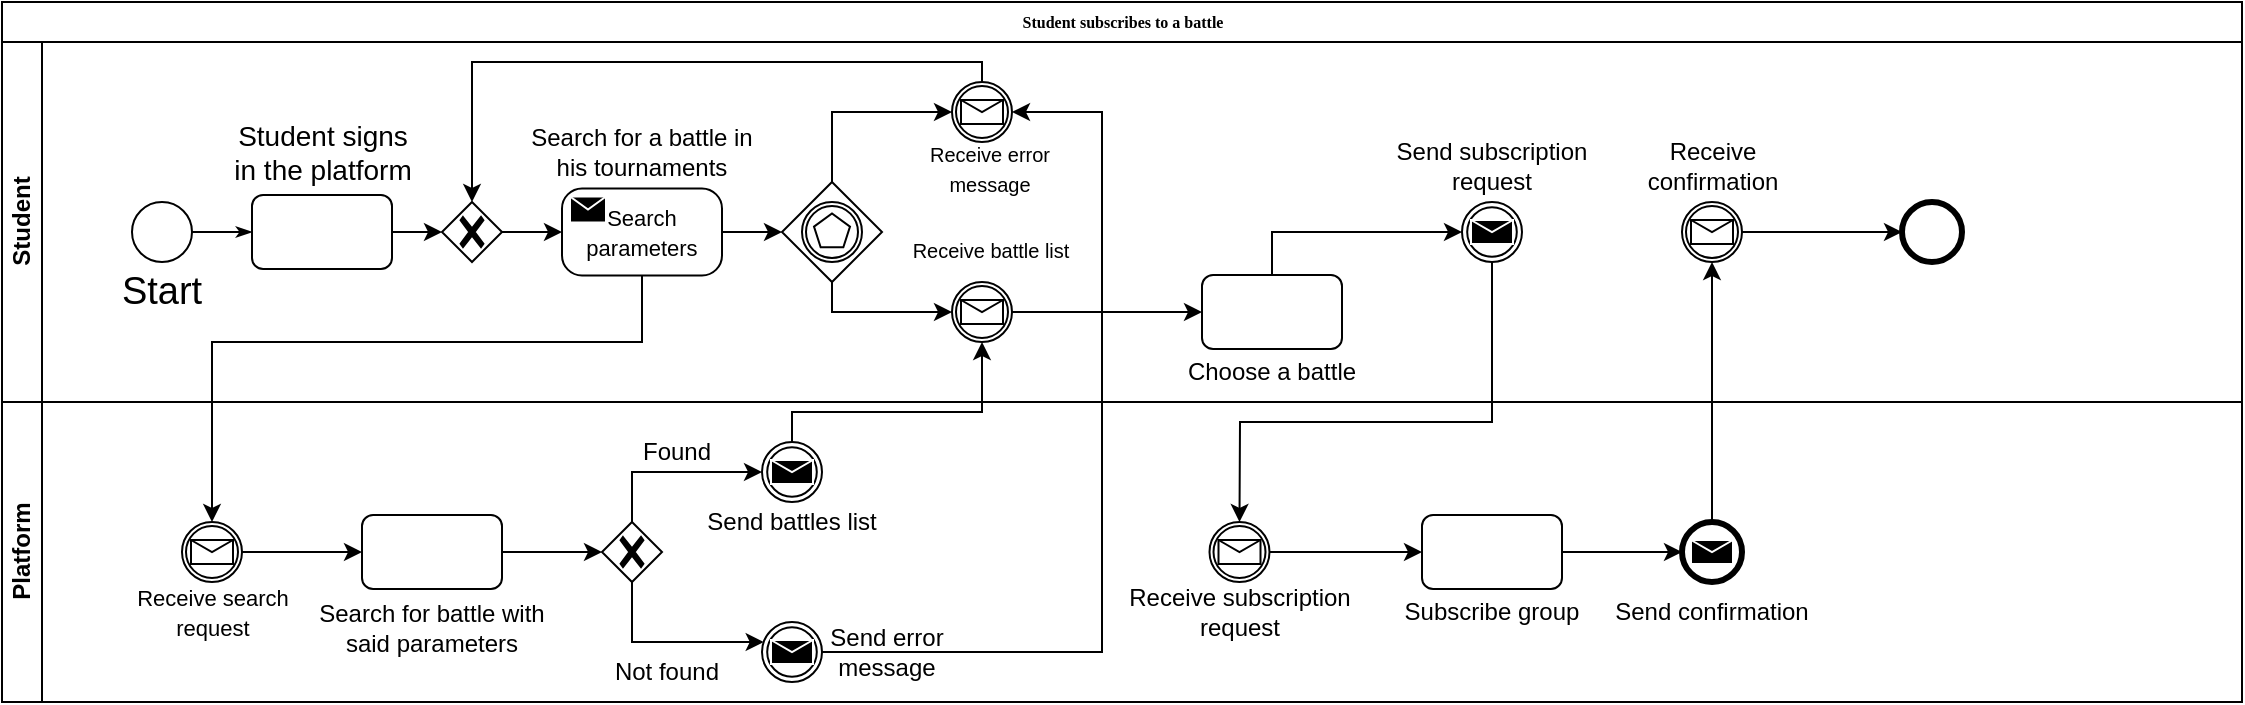 <mxfile version="21.3.7" type="device">
  <diagram name="Page-1" id="c7488fd3-1785-93aa-aadb-54a6760d102a">
    <mxGraphModel dx="850" dy="790" grid="1" gridSize="10" guides="1" tooltips="1" connect="1" arrows="1" fold="1" page="1" pageScale="1" pageWidth="1100" pageHeight="850" background="none" math="0" shadow="0">
      <root>
        <mxCell id="0" />
        <mxCell id="1" parent="0" />
        <mxCell id="2b4e8129b02d487f-1" value="Student subscribes to a battle" style="swimlane;html=1;childLayout=stackLayout;horizontal=1;startSize=20;horizontalStack=0;rounded=0;shadow=0;labelBackgroundColor=none;strokeWidth=1;fontFamily=Verdana;fontSize=8;align=center;" parent="1" vertex="1">
          <mxGeometry x="180" y="70" width="1120" height="350" as="geometry" />
        </mxCell>
        <mxCell id="2b4e8129b02d487f-2" value="Student" style="swimlane;html=1;startSize=20;horizontal=0;" parent="2b4e8129b02d487f-1" vertex="1">
          <mxGeometry y="20" width="1120" height="180" as="geometry" />
        </mxCell>
        <mxCell id="2b4e8129b02d487f-18" style="edgeStyle=orthogonalEdgeStyle;rounded=0;html=1;labelBackgroundColor=none;startArrow=none;startFill=0;startSize=5;endArrow=classicThin;endFill=1;endSize=5;jettySize=auto;orthogonalLoop=1;strokeWidth=1;fontFamily=Verdana;fontSize=8" parent="2b4e8129b02d487f-2" source="2b4e8129b02d487f-5" target="2b4e8129b02d487f-6" edge="1">
          <mxGeometry relative="1" as="geometry" />
        </mxCell>
        <mxCell id="2b4e8129b02d487f-5" value="" style="ellipse;whiteSpace=wrap;html=1;rounded=0;shadow=0;labelBackgroundColor=none;strokeWidth=1;fontFamily=Verdana;fontSize=8;align=center;" parent="2b4e8129b02d487f-2" vertex="1">
          <mxGeometry x="65" y="80" width="30" height="30" as="geometry" />
        </mxCell>
        <mxCell id="CDbokZhid0h3c1UekMTh-123" style="edgeStyle=orthogonalEdgeStyle;rounded=0;orthogonalLoop=1;jettySize=auto;html=1;" edge="1" parent="2b4e8129b02d487f-2" source="2b4e8129b02d487f-6" target="CDbokZhid0h3c1UekMTh-122">
          <mxGeometry relative="1" as="geometry" />
        </mxCell>
        <mxCell id="2b4e8129b02d487f-6" value="&lt;font size=&quot;1&quot;&gt;&lt;br&gt;&lt;/font&gt;" style="rounded=1;whiteSpace=wrap;html=1;shadow=0;labelBackgroundColor=none;strokeWidth=1;fontFamily=Verdana;fontSize=8;align=center;" parent="2b4e8129b02d487f-2" vertex="1">
          <mxGeometry x="125" y="76.5" width="70" height="37" as="geometry" />
        </mxCell>
        <mxCell id="CDbokZhid0h3c1UekMTh-32" value="&lt;font style=&quot;font-size: 19px;&quot;&gt;Start&lt;/font&gt;" style="text;html=1;strokeColor=none;fillColor=none;align=center;verticalAlign=middle;whiteSpace=wrap;rounded=0;" vertex="1" parent="2b4e8129b02d487f-2">
          <mxGeometry x="50" y="110" width="60" height="30" as="geometry" />
        </mxCell>
        <mxCell id="CDbokZhid0h3c1UekMTh-33" value="&lt;font style=&quot;font-size: 14px;&quot;&gt;Student signs in the platform&lt;/font&gt;" style="text;html=1;strokeColor=none;fillColor=none;align=center;verticalAlign=middle;whiteSpace=wrap;rounded=0;" vertex="1" parent="2b4e8129b02d487f-2">
          <mxGeometry x="112.5" y="40" width="95" height="30" as="geometry" />
        </mxCell>
        <mxCell id="CDbokZhid0h3c1UekMTh-99" style="edgeStyle=orthogonalEdgeStyle;rounded=0;orthogonalLoop=1;jettySize=auto;html=1;entryX=0;entryY=0.5;entryDx=0;entryDy=0;entryPerimeter=0;" edge="1" parent="2b4e8129b02d487f-2" source="CDbokZhid0h3c1UekMTh-37" target="CDbokZhid0h3c1UekMTh-98">
          <mxGeometry relative="1" as="geometry" />
        </mxCell>
        <mxCell id="CDbokZhid0h3c1UekMTh-37" value="&lt;font style=&quot;font-size: 11px;&quot;&gt;Search parameters&lt;br&gt;&lt;/font&gt;" style="points=[[0.25,0,0],[0.5,0,0],[0.75,0,0],[1,0.25,0],[1,0.5,0],[1,0.75,0],[0.75,1,0],[0.5,1,0],[0.25,1,0],[0,0.75,0],[0,0.5,0],[0,0.25,0]];shape=mxgraph.bpmn.task;whiteSpace=wrap;rectStyle=rounded;size=10;html=1;container=1;expand=0;collapsible=0;taskMarker=send;" vertex="1" parent="2b4e8129b02d487f-2">
          <mxGeometry x="280" y="73.25" width="80" height="43.5" as="geometry" />
        </mxCell>
        <mxCell id="CDbokZhid0h3c1UekMTh-46" value="Search for a battle in his tournaments" style="text;html=1;strokeColor=none;fillColor=none;align=center;verticalAlign=middle;whiteSpace=wrap;rounded=0;" vertex="1" parent="2b4e8129b02d487f-2">
          <mxGeometry x="261.25" y="40" width="117.5" height="30" as="geometry" />
        </mxCell>
        <mxCell id="CDbokZhid0h3c1UekMTh-78" value="" style="points=[[0.145,0.145,0],[0.5,0,0],[0.855,0.145,0],[1,0.5,0],[0.855,0.855,0],[0.5,1,0],[0.145,0.855,0],[0,0.5,0]];shape=mxgraph.bpmn.event;html=1;verticalLabelPosition=bottom;labelBackgroundColor=#ffffff;verticalAlign=top;align=center;perimeter=ellipsePerimeter;outlineConnect=0;aspect=fixed;outline=end;symbol=terminate2;" vertex="1" parent="2b4e8129b02d487f-2">
          <mxGeometry x="950" y="80" width="30" height="30" as="geometry" />
        </mxCell>
        <mxCell id="CDbokZhid0h3c1UekMTh-106" style="edgeStyle=orthogonalEdgeStyle;rounded=0;orthogonalLoop=1;jettySize=auto;html=1;" edge="1" parent="2b4e8129b02d487f-2" source="CDbokZhid0h3c1UekMTh-98" target="CDbokZhid0h3c1UekMTh-105">
          <mxGeometry relative="1" as="geometry">
            <Array as="points">
              <mxPoint x="415" y="135" />
            </Array>
          </mxGeometry>
        </mxCell>
        <mxCell id="CDbokZhid0h3c1UekMTh-127" style="edgeStyle=orthogonalEdgeStyle;rounded=0;orthogonalLoop=1;jettySize=auto;html=1;entryX=0;entryY=0.5;entryDx=0;entryDy=0;entryPerimeter=0;" edge="1" parent="2b4e8129b02d487f-2" source="CDbokZhid0h3c1UekMTh-98" target="CDbokZhid0h3c1UekMTh-100">
          <mxGeometry relative="1" as="geometry">
            <Array as="points">
              <mxPoint x="415" y="35" />
            </Array>
          </mxGeometry>
        </mxCell>
        <mxCell id="CDbokZhid0h3c1UekMTh-98" value="" style="points=[[0.25,0.25,0],[0.5,0,0],[0.75,0.25,0],[1,0.5,0],[0.75,0.75,0],[0.5,1,0],[0.25,0.75,0],[0,0.5,0]];shape=mxgraph.bpmn.gateway2;html=1;verticalLabelPosition=bottom;labelBackgroundColor=#ffffff;verticalAlign=top;align=center;perimeter=rhombusPerimeter;outlineConnect=0;outline=catching;symbol=multiple;" vertex="1" parent="2b4e8129b02d487f-2">
          <mxGeometry x="390" y="70" width="50" height="50" as="geometry" />
        </mxCell>
        <mxCell id="CDbokZhid0h3c1UekMTh-125" style="edgeStyle=orthogonalEdgeStyle;rounded=0;orthogonalLoop=1;jettySize=auto;html=1;" edge="1" parent="2b4e8129b02d487f-2" source="CDbokZhid0h3c1UekMTh-100" target="CDbokZhid0h3c1UekMTh-122">
          <mxGeometry relative="1" as="geometry">
            <Array as="points">
              <mxPoint x="490" y="10" />
              <mxPoint x="235" y="10" />
            </Array>
          </mxGeometry>
        </mxCell>
        <mxCell id="CDbokZhid0h3c1UekMTh-100" value="" style="points=[[0.145,0.145,0],[0.5,0,0],[0.855,0.145,0],[1,0.5,0],[0.855,0.855,0],[0.5,1,0],[0.145,0.855,0],[0,0.5,0]];shape=mxgraph.bpmn.event;html=1;verticalLabelPosition=bottom;labelBackgroundColor=#ffffff;verticalAlign=top;align=center;perimeter=ellipsePerimeter;outlineConnect=0;aspect=fixed;outline=catching;symbol=message;" vertex="1" parent="2b4e8129b02d487f-2">
          <mxGeometry x="475" y="20" width="30" height="30" as="geometry" />
        </mxCell>
        <mxCell id="CDbokZhid0h3c1UekMTh-101" value="&lt;font style=&quot;font-size: 10px;&quot;&gt;Receive battle list&lt;/font&gt;" style="text;html=1;strokeColor=none;fillColor=none;align=center;verticalAlign=middle;whiteSpace=wrap;rounded=0;" vertex="1" parent="2b4e8129b02d487f-2">
          <mxGeometry x="447.5" y="93.5" width="92.5" height="20" as="geometry" />
        </mxCell>
        <mxCell id="CDbokZhid0h3c1UekMTh-120" style="edgeStyle=orthogonalEdgeStyle;rounded=0;orthogonalLoop=1;jettySize=auto;html=1;entryX=0;entryY=0.5;entryDx=0;entryDy=0;" edge="1" parent="2b4e8129b02d487f-2" source="CDbokZhid0h3c1UekMTh-105" target="CDbokZhid0h3c1UekMTh-119">
          <mxGeometry relative="1" as="geometry" />
        </mxCell>
        <mxCell id="CDbokZhid0h3c1UekMTh-105" value="" style="points=[[0.145,0.145,0],[0.5,0,0],[0.855,0.145,0],[1,0.5,0],[0.855,0.855,0],[0.5,1,0],[0.145,0.855,0],[0,0.5,0]];shape=mxgraph.bpmn.event;html=1;verticalLabelPosition=bottom;labelBackgroundColor=#ffffff;verticalAlign=top;align=center;perimeter=ellipsePerimeter;outlineConnect=0;aspect=fixed;outline=catching;symbol=message;" vertex="1" parent="2b4e8129b02d487f-2">
          <mxGeometry x="475" y="120" width="30" height="30" as="geometry" />
        </mxCell>
        <mxCell id="CDbokZhid0h3c1UekMTh-107" value="&lt;font style=&quot;font-size: 10px;&quot;&gt;Receive error message&lt;/font&gt;" style="text;html=1;strokeColor=none;fillColor=none;align=center;verticalAlign=middle;whiteSpace=wrap;rounded=0;" vertex="1" parent="2b4e8129b02d487f-2">
          <mxGeometry x="455" y="53.25" width="77.5" height="20" as="geometry" />
        </mxCell>
        <mxCell id="CDbokZhid0h3c1UekMTh-131" style="edgeStyle=orthogonalEdgeStyle;rounded=0;orthogonalLoop=1;jettySize=auto;html=1;" edge="1" parent="2b4e8129b02d487f-2" source="CDbokZhid0h3c1UekMTh-119">
          <mxGeometry relative="1" as="geometry">
            <mxPoint x="730.0" y="95.034" as="targetPoint" />
            <Array as="points">
              <mxPoint x="635" y="95" />
            </Array>
          </mxGeometry>
        </mxCell>
        <mxCell id="CDbokZhid0h3c1UekMTh-119" value="&lt;font size=&quot;1&quot;&gt;&lt;br&gt;&lt;/font&gt;" style="rounded=1;whiteSpace=wrap;html=1;shadow=0;labelBackgroundColor=none;strokeWidth=1;fontFamily=Verdana;fontSize=8;align=center;" vertex="1" parent="2b4e8129b02d487f-2">
          <mxGeometry x="600" y="116.5" width="70" height="37" as="geometry" />
        </mxCell>
        <mxCell id="CDbokZhid0h3c1UekMTh-121" value="Choose a battle" style="text;html=1;strokeColor=none;fillColor=none;align=center;verticalAlign=middle;whiteSpace=wrap;rounded=0;" vertex="1" parent="2b4e8129b02d487f-2">
          <mxGeometry x="566.25" y="150" width="137.5" height="30" as="geometry" />
        </mxCell>
        <mxCell id="CDbokZhid0h3c1UekMTh-124" style="edgeStyle=orthogonalEdgeStyle;rounded=0;orthogonalLoop=1;jettySize=auto;html=1;entryX=0;entryY=0.5;entryDx=0;entryDy=0;entryPerimeter=0;" edge="1" parent="2b4e8129b02d487f-2" source="CDbokZhid0h3c1UekMTh-122" target="CDbokZhid0h3c1UekMTh-37">
          <mxGeometry relative="1" as="geometry" />
        </mxCell>
        <mxCell id="CDbokZhid0h3c1UekMTh-122" value="" style="points=[[0.25,0.25,0],[0.5,0,0],[0.75,0.25,0],[1,0.5,0],[0.75,0.75,0],[0.5,1,0],[0.25,0.75,0],[0,0.5,0]];shape=mxgraph.bpmn.gateway2;html=1;verticalLabelPosition=bottom;labelBackgroundColor=#ffffff;verticalAlign=top;align=center;perimeter=rhombusPerimeter;outlineConnect=0;outline=none;symbol=none;gwType=exclusive;" vertex="1" parent="2b4e8129b02d487f-2">
          <mxGeometry x="220" y="80" width="30" height="30" as="geometry" />
        </mxCell>
        <mxCell id="CDbokZhid0h3c1UekMTh-133" value="Send subscription request" style="text;html=1;strokeColor=none;fillColor=none;align=center;verticalAlign=middle;whiteSpace=wrap;rounded=0;" vertex="1" parent="2b4e8129b02d487f-2">
          <mxGeometry x="676.25" y="46.5" width="137.5" height="30" as="geometry" />
        </mxCell>
        <mxCell id="CDbokZhid0h3c1UekMTh-135" value="" style="points=[[0.145,0.145,0],[0.5,0,0],[0.855,0.145,0],[1,0.5,0],[0.855,0.855,0],[0.5,1,0],[0.145,0.855,0],[0,0.5,0]];shape=mxgraph.bpmn.event;html=1;verticalLabelPosition=bottom;labelBackgroundColor=#ffffff;verticalAlign=top;align=center;perimeter=ellipsePerimeter;outlineConnect=0;aspect=fixed;outline=throwing;symbol=message;" vertex="1" parent="2b4e8129b02d487f-2">
          <mxGeometry x="730" y="80" width="30" height="30" as="geometry" />
        </mxCell>
        <mxCell id="CDbokZhid0h3c1UekMTh-145" style="edgeStyle=orthogonalEdgeStyle;rounded=0;orthogonalLoop=1;jettySize=auto;html=1;entryX=0;entryY=0.5;entryDx=0;entryDy=0;entryPerimeter=0;" edge="1" parent="2b4e8129b02d487f-2" source="CDbokZhid0h3c1UekMTh-142" target="CDbokZhid0h3c1UekMTh-78">
          <mxGeometry relative="1" as="geometry" />
        </mxCell>
        <mxCell id="CDbokZhid0h3c1UekMTh-142" value="" style="points=[[0.145,0.145,0],[0.5,0,0],[0.855,0.145,0],[1,0.5,0],[0.855,0.855,0],[0.5,1,0],[0.145,0.855,0],[0,0.5,0]];shape=mxgraph.bpmn.event;html=1;verticalLabelPosition=bottom;labelBackgroundColor=#ffffff;verticalAlign=top;align=center;perimeter=ellipsePerimeter;outlineConnect=0;aspect=fixed;outline=catching;symbol=message;" vertex="1" parent="2b4e8129b02d487f-2">
          <mxGeometry x="840" y="80" width="30" height="30" as="geometry" />
        </mxCell>
        <mxCell id="CDbokZhid0h3c1UekMTh-144" value="Receive confirmation" style="text;html=1;strokeColor=none;fillColor=none;align=center;verticalAlign=middle;whiteSpace=wrap;rounded=0;" vertex="1" parent="2b4e8129b02d487f-2">
          <mxGeometry x="801.5" y="46.5" width="107" height="30" as="geometry" />
        </mxCell>
        <mxCell id="2b4e8129b02d487f-3" value="Platform" style="swimlane;html=1;startSize=20;horizontal=0;" parent="2b4e8129b02d487f-1" vertex="1">
          <mxGeometry y="200" width="1120" height="150" as="geometry" />
        </mxCell>
        <mxCell id="CDbokZhid0h3c1UekMTh-82" style="edgeStyle=orthogonalEdgeStyle;rounded=0;orthogonalLoop=1;jettySize=auto;html=1;entryX=0;entryY=0.5;entryDx=0;entryDy=0;" edge="1" parent="2b4e8129b02d487f-3" source="CDbokZhid0h3c1UekMTh-36" target="CDbokZhid0h3c1UekMTh-81">
          <mxGeometry relative="1" as="geometry" />
        </mxCell>
        <mxCell id="CDbokZhid0h3c1UekMTh-36" value="" style="points=[[0.145,0.145,0],[0.5,0,0],[0.855,0.145,0],[1,0.5,0],[0.855,0.855,0],[0.5,1,0],[0.145,0.855,0],[0,0.5,0]];shape=mxgraph.bpmn.event;html=1;verticalLabelPosition=bottom;labelBackgroundColor=#ffffff;verticalAlign=top;align=center;perimeter=ellipsePerimeter;outlineConnect=0;aspect=fixed;outline=catching;symbol=message;" vertex="1" parent="2b4e8129b02d487f-3">
          <mxGeometry x="90" y="60" width="30" height="30" as="geometry" />
        </mxCell>
        <mxCell id="CDbokZhid0h3c1UekMTh-42" value="&lt;font style=&quot;font-size: 11px;&quot;&gt;Receive search request&lt;br&gt;&lt;/font&gt;" style="text;html=1;strokeColor=none;fillColor=none;align=center;verticalAlign=middle;whiteSpace=wrap;rounded=0;" vertex="1" parent="2b4e8129b02d487f-3">
          <mxGeometry x="53.75" y="90" width="102.5" height="30" as="geometry" />
        </mxCell>
        <mxCell id="CDbokZhid0h3c1UekMTh-87" style="edgeStyle=orthogonalEdgeStyle;rounded=0;orthogonalLoop=1;jettySize=auto;html=1;entryX=0;entryY=0.5;entryDx=0;entryDy=0;entryPerimeter=0;" edge="1" parent="2b4e8129b02d487f-3" source="CDbokZhid0h3c1UekMTh-81" target="CDbokZhid0h3c1UekMTh-86">
          <mxGeometry relative="1" as="geometry" />
        </mxCell>
        <mxCell id="CDbokZhid0h3c1UekMTh-81" value="&lt;font size=&quot;1&quot;&gt;&lt;br&gt;&lt;/font&gt;" style="rounded=1;whiteSpace=wrap;html=1;shadow=0;labelBackgroundColor=none;strokeWidth=1;fontFamily=Verdana;fontSize=8;align=center;" vertex="1" parent="2b4e8129b02d487f-3">
          <mxGeometry x="180" y="56.5" width="70" height="37" as="geometry" />
        </mxCell>
        <mxCell id="CDbokZhid0h3c1UekMTh-83" value="Search for battle with said parameters" style="text;html=1;strokeColor=none;fillColor=none;align=center;verticalAlign=middle;whiteSpace=wrap;rounded=0;" vertex="1" parent="2b4e8129b02d487f-3">
          <mxGeometry x="156.88" y="106.5" width="116.25" height="13.5" as="geometry" />
        </mxCell>
        <mxCell id="CDbokZhid0h3c1UekMTh-93" style="edgeStyle=orthogonalEdgeStyle;rounded=0;orthogonalLoop=1;jettySize=auto;html=1;" edge="1" parent="2b4e8129b02d487f-3" source="CDbokZhid0h3c1UekMTh-86">
          <mxGeometry relative="1" as="geometry">
            <mxPoint x="380.858" y="120" as="targetPoint" />
            <Array as="points">
              <mxPoint x="315" y="120" />
            </Array>
          </mxGeometry>
        </mxCell>
        <mxCell id="CDbokZhid0h3c1UekMTh-95" style="edgeStyle=orthogonalEdgeStyle;rounded=0;orthogonalLoop=1;jettySize=auto;html=1;" edge="1" parent="2b4e8129b02d487f-3" source="CDbokZhid0h3c1UekMTh-86">
          <mxGeometry relative="1" as="geometry">
            <mxPoint x="380.0" y="35.034" as="targetPoint" />
            <Array as="points">
              <mxPoint x="315" y="35" />
            </Array>
          </mxGeometry>
        </mxCell>
        <mxCell id="CDbokZhid0h3c1UekMTh-86" value="" style="points=[[0.25,0.25,0],[0.5,0,0],[0.75,0.25,0],[1,0.5,0],[0.75,0.75,0],[0.5,1,0],[0.25,0.75,0],[0,0.5,0]];shape=mxgraph.bpmn.gateway2;html=1;verticalLabelPosition=bottom;labelBackgroundColor=#ffffff;verticalAlign=top;align=center;perimeter=rhombusPerimeter;outlineConnect=0;outline=none;symbol=none;gwType=exclusive;" vertex="1" parent="2b4e8129b02d487f-3">
          <mxGeometry x="300" y="60" width="30" height="30" as="geometry" />
        </mxCell>
        <mxCell id="CDbokZhid0h3c1UekMTh-89" value="Send error message" style="text;html=1;strokeColor=none;fillColor=none;align=center;verticalAlign=middle;whiteSpace=wrap;rounded=0;" vertex="1" parent="2b4e8129b02d487f-3">
          <mxGeometry x="410" y="110" width="65" height="30" as="geometry" />
        </mxCell>
        <mxCell id="CDbokZhid0h3c1UekMTh-91" value="&lt;div&gt;Not found&lt;/div&gt;" style="text;html=1;strokeColor=none;fillColor=none;align=center;verticalAlign=middle;whiteSpace=wrap;rounded=0;" vertex="1" parent="2b4e8129b02d487f-3">
          <mxGeometry x="300" y="120" width="65" height="30" as="geometry" />
        </mxCell>
        <mxCell id="CDbokZhid0h3c1UekMTh-96" value="Found" style="text;html=1;strokeColor=none;fillColor=none;align=center;verticalAlign=middle;whiteSpace=wrap;rounded=0;" vertex="1" parent="2b4e8129b02d487f-3">
          <mxGeometry x="305" y="10" width="65" height="30" as="geometry" />
        </mxCell>
        <mxCell id="CDbokZhid0h3c1UekMTh-97" value="Send battles list" style="text;html=1;strokeColor=none;fillColor=none;align=center;verticalAlign=middle;whiteSpace=wrap;rounded=0;" vertex="1" parent="2b4e8129b02d487f-3">
          <mxGeometry x="345" y="50" width="100" height="20" as="geometry" />
        </mxCell>
        <mxCell id="CDbokZhid0h3c1UekMTh-139" style="edgeStyle=orthogonalEdgeStyle;rounded=0;orthogonalLoop=1;jettySize=auto;html=1;entryX=0;entryY=0.5;entryDx=0;entryDy=0;" edge="1" parent="2b4e8129b02d487f-3" source="CDbokZhid0h3c1UekMTh-132" target="CDbokZhid0h3c1UekMTh-138">
          <mxGeometry relative="1" as="geometry" />
        </mxCell>
        <mxCell id="CDbokZhid0h3c1UekMTh-132" value="" style="points=[[0.145,0.145,0],[0.5,0,0],[0.855,0.145,0],[1,0.5,0],[0.855,0.855,0],[0.5,1,0],[0.145,0.855,0],[0,0.5,0]];shape=mxgraph.bpmn.event;html=1;verticalLabelPosition=bottom;labelBackgroundColor=#ffffff;verticalAlign=top;align=center;perimeter=ellipsePerimeter;outlineConnect=0;aspect=fixed;outline=catching;symbol=message;" vertex="1" parent="2b4e8129b02d487f-3">
          <mxGeometry x="603.75" y="60" width="30" height="30" as="geometry" />
        </mxCell>
        <mxCell id="CDbokZhid0h3c1UekMTh-130" value="Receive subscription request" style="text;html=1;strokeColor=none;fillColor=none;align=center;verticalAlign=middle;whiteSpace=wrap;rounded=0;" vertex="1" parent="2b4e8129b02d487f-3">
          <mxGeometry x="550" y="90" width="137.5" height="30" as="geometry" />
        </mxCell>
        <mxCell id="CDbokZhid0h3c1UekMTh-136" value="" style="points=[[0.145,0.145,0],[0.5,0,0],[0.855,0.145,0],[1,0.5,0],[0.855,0.855,0],[0.5,1,0],[0.145,0.855,0],[0,0.5,0]];shape=mxgraph.bpmn.event;html=1;verticalLabelPosition=bottom;labelBackgroundColor=#ffffff;verticalAlign=top;align=center;perimeter=ellipsePerimeter;outlineConnect=0;aspect=fixed;outline=throwing;symbol=message;" vertex="1" parent="2b4e8129b02d487f-3">
          <mxGeometry x="380" y="20" width="30" height="30" as="geometry" />
        </mxCell>
        <mxCell id="CDbokZhid0h3c1UekMTh-137" value="" style="points=[[0.145,0.145,0],[0.5,0,0],[0.855,0.145,0],[1,0.5,0],[0.855,0.855,0],[0.5,1,0],[0.145,0.855,0],[0,0.5,0]];shape=mxgraph.bpmn.event;html=1;verticalLabelPosition=bottom;labelBackgroundColor=#ffffff;verticalAlign=top;align=center;perimeter=ellipsePerimeter;outlineConnect=0;aspect=fixed;outline=throwing;symbol=message;" vertex="1" parent="2b4e8129b02d487f-3">
          <mxGeometry x="380" y="110" width="30" height="30" as="geometry" />
        </mxCell>
        <mxCell id="CDbokZhid0h3c1UekMTh-147" style="edgeStyle=orthogonalEdgeStyle;rounded=0;orthogonalLoop=1;jettySize=auto;html=1;entryX=0;entryY=0.5;entryDx=0;entryDy=0;entryPerimeter=0;" edge="1" parent="2b4e8129b02d487f-3" source="CDbokZhid0h3c1UekMTh-138" target="CDbokZhid0h3c1UekMTh-146">
          <mxGeometry relative="1" as="geometry" />
        </mxCell>
        <mxCell id="CDbokZhid0h3c1UekMTh-138" value="&lt;font size=&quot;1&quot;&gt;&lt;br&gt;&lt;/font&gt;" style="rounded=1;whiteSpace=wrap;html=1;shadow=0;labelBackgroundColor=none;strokeWidth=1;fontFamily=Verdana;fontSize=8;align=center;" vertex="1" parent="2b4e8129b02d487f-3">
          <mxGeometry x="710" y="56.5" width="70" height="37" as="geometry" />
        </mxCell>
        <mxCell id="CDbokZhid0h3c1UekMTh-140" value="Subscribe group" style="text;html=1;strokeColor=none;fillColor=none;align=center;verticalAlign=middle;whiteSpace=wrap;rounded=0;" vertex="1" parent="2b4e8129b02d487f-3">
          <mxGeometry x="676.25" y="90" width="137.5" height="30" as="geometry" />
        </mxCell>
        <mxCell id="CDbokZhid0h3c1UekMTh-146" value="" style="points=[[0.145,0.145,0],[0.5,0,0],[0.855,0.145,0],[1,0.5,0],[0.855,0.855,0],[0.5,1,0],[0.145,0.855,0],[0,0.5,0]];shape=mxgraph.bpmn.event;html=1;verticalLabelPosition=bottom;labelBackgroundColor=#ffffff;verticalAlign=top;align=center;perimeter=ellipsePerimeter;outlineConnect=0;aspect=fixed;outline=end;symbol=message;" vertex="1" parent="2b4e8129b02d487f-3">
          <mxGeometry x="840" y="60" width="30" height="30" as="geometry" />
        </mxCell>
        <mxCell id="CDbokZhid0h3c1UekMTh-148" value="Send confirmation" style="text;html=1;strokeColor=none;fillColor=none;align=center;verticalAlign=middle;whiteSpace=wrap;rounded=0;" vertex="1" parent="2b4e8129b02d487f-3">
          <mxGeometry x="786.25" y="90" width="137.5" height="30" as="geometry" />
        </mxCell>
        <mxCell id="CDbokZhid0h3c1UekMTh-43" style="edgeStyle=orthogonalEdgeStyle;rounded=0;orthogonalLoop=1;jettySize=auto;html=1;" edge="1" parent="2b4e8129b02d487f-1" source="CDbokZhid0h3c1UekMTh-37" target="CDbokZhid0h3c1UekMTh-36">
          <mxGeometry relative="1" as="geometry">
            <Array as="points">
              <mxPoint x="320" y="170" />
              <mxPoint x="105" y="170" />
            </Array>
          </mxGeometry>
        </mxCell>
        <mxCell id="CDbokZhid0h3c1UekMTh-109" style="edgeStyle=orthogonalEdgeStyle;rounded=0;orthogonalLoop=1;jettySize=auto;html=1;entryX=0.5;entryY=1;entryDx=0;entryDy=0;entryPerimeter=0;" edge="1" parent="2b4e8129b02d487f-1" target="CDbokZhid0h3c1UekMTh-105">
          <mxGeometry relative="1" as="geometry">
            <mxPoint x="395" y="220" as="sourcePoint" />
            <Array as="points">
              <mxPoint x="395" y="205" />
              <mxPoint x="490" y="205" />
            </Array>
          </mxGeometry>
        </mxCell>
        <mxCell id="CDbokZhid0h3c1UekMTh-128" style="edgeStyle=orthogonalEdgeStyle;rounded=0;orthogonalLoop=1;jettySize=auto;html=1;" edge="1" parent="2b4e8129b02d487f-1" target="CDbokZhid0h3c1UekMTh-100">
          <mxGeometry relative="1" as="geometry">
            <mxPoint x="410.0" y="325.034" as="sourcePoint" />
            <Array as="points">
              <mxPoint x="550" y="325" />
              <mxPoint x="550" y="55" />
            </Array>
          </mxGeometry>
        </mxCell>
        <mxCell id="CDbokZhid0h3c1UekMTh-134" style="edgeStyle=orthogonalEdgeStyle;rounded=0;orthogonalLoop=1;jettySize=auto;html=1;" edge="1" parent="2b4e8129b02d487f-1" target="CDbokZhid0h3c1UekMTh-132">
          <mxGeometry relative="1" as="geometry">
            <mxPoint x="745" y="130" as="sourcePoint" />
            <Array as="points">
              <mxPoint x="745" y="210" />
              <mxPoint x="619" y="210" />
            </Array>
          </mxGeometry>
        </mxCell>
        <mxCell id="CDbokZhid0h3c1UekMTh-153" style="edgeStyle=orthogonalEdgeStyle;rounded=0;orthogonalLoop=1;jettySize=auto;html=1;entryX=0.5;entryY=1;entryDx=0;entryDy=0;entryPerimeter=0;" edge="1" parent="2b4e8129b02d487f-1" source="CDbokZhid0h3c1UekMTh-146" target="CDbokZhid0h3c1UekMTh-142">
          <mxGeometry relative="1" as="geometry" />
        </mxCell>
      </root>
    </mxGraphModel>
  </diagram>
</mxfile>
